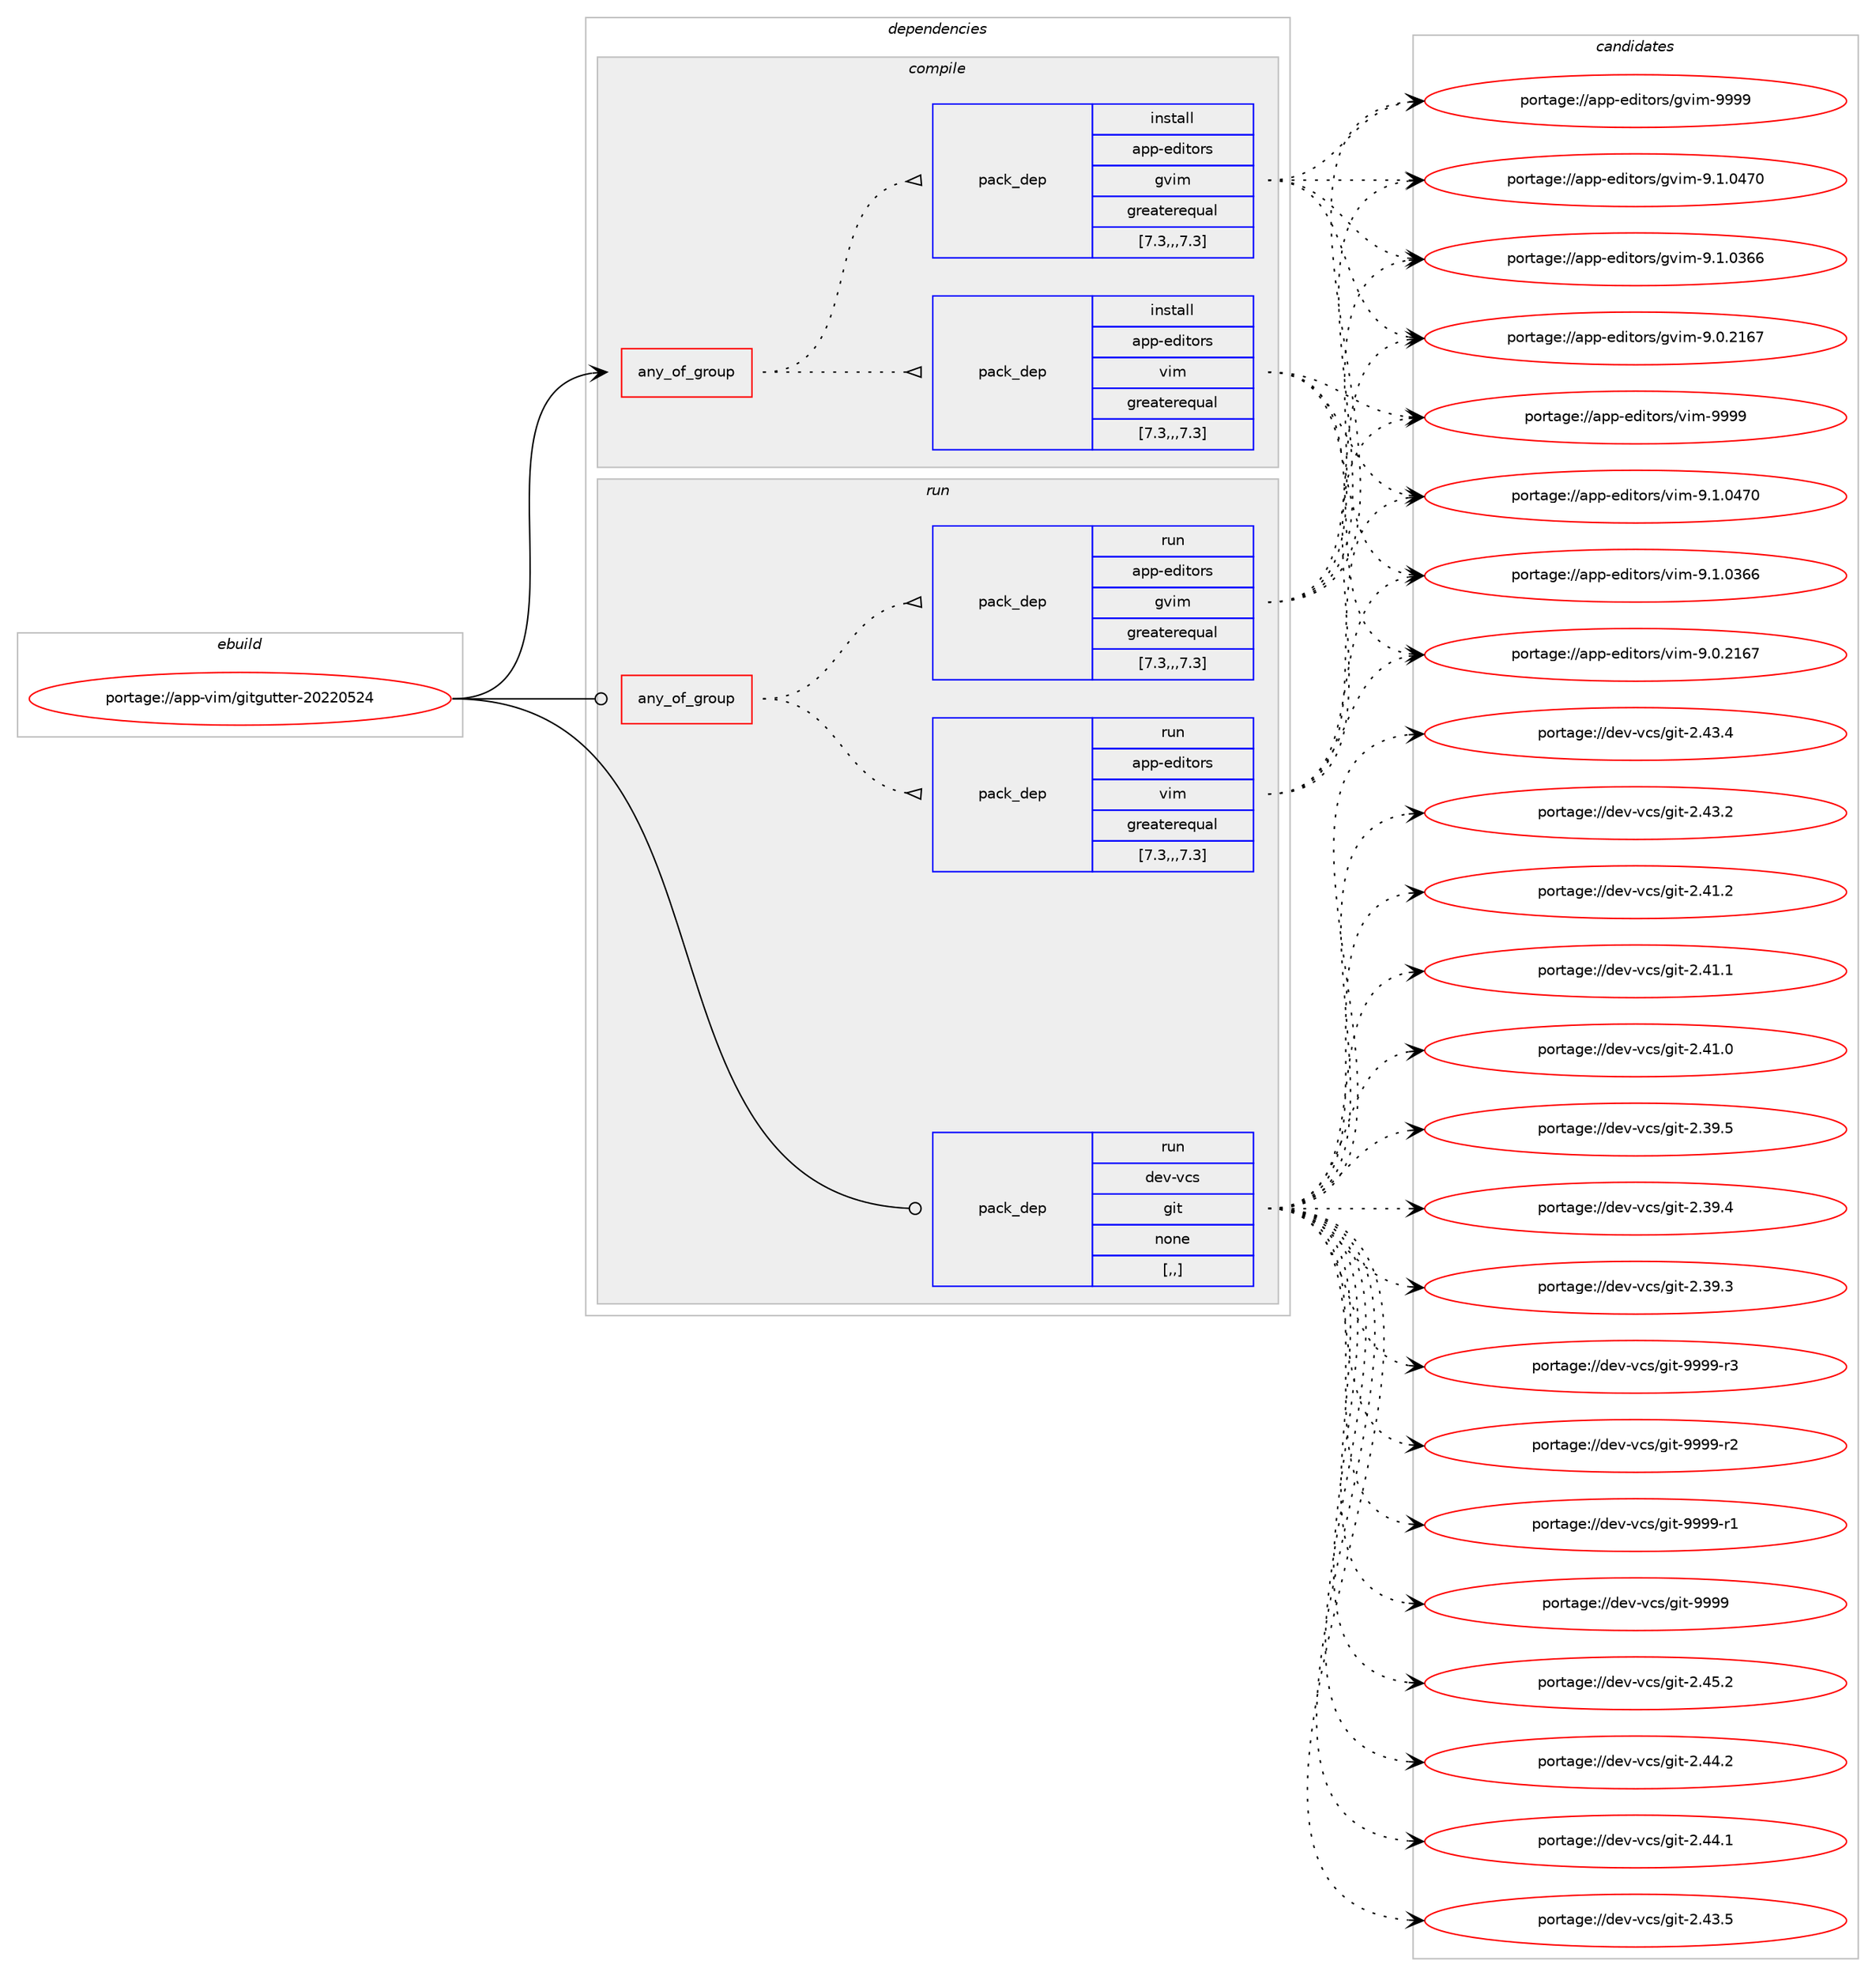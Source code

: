 digraph prolog {

# *************
# Graph options
# *************

newrank=true;
concentrate=true;
compound=true;
graph [rankdir=LR,fontname=Helvetica,fontsize=10,ranksep=1.5];#, ranksep=2.5, nodesep=0.2];
edge  [arrowhead=vee];
node  [fontname=Helvetica,fontsize=10];

# **********
# The ebuild
# **********

subgraph cluster_leftcol {
color=gray;
rank=same;
label=<<i>ebuild</i>>;
id [label="portage://app-vim/gitgutter-20220524", color=red, width=4, href="../app-vim/gitgutter-20220524.svg"];
}

# ****************
# The dependencies
# ****************

subgraph cluster_midcol {
color=gray;
label=<<i>dependencies</i>>;
subgraph cluster_compile {
fillcolor="#eeeeee";
style=filled;
label=<<i>compile</i>>;
subgraph any580 {
dependency61210 [label=<<TABLE BORDER="0" CELLBORDER="1" CELLSPACING="0" CELLPADDING="4"><TR><TD CELLPADDING="10">any_of_group</TD></TR></TABLE>>, shape=none, color=red];subgraph pack44271 {
dependency61211 [label=<<TABLE BORDER="0" CELLBORDER="1" CELLSPACING="0" CELLPADDING="4" WIDTH="220"><TR><TD ROWSPAN="6" CELLPADDING="30">pack_dep</TD></TR><TR><TD WIDTH="110">install</TD></TR><TR><TD>app-editors</TD></TR><TR><TD>vim</TD></TR><TR><TD>greaterequal</TD></TR><TR><TD>[7.3,,,7.3]</TD></TR></TABLE>>, shape=none, color=blue];
}
dependency61210:e -> dependency61211:w [weight=20,style="dotted",arrowhead="oinv"];
subgraph pack44272 {
dependency61212 [label=<<TABLE BORDER="0" CELLBORDER="1" CELLSPACING="0" CELLPADDING="4" WIDTH="220"><TR><TD ROWSPAN="6" CELLPADDING="30">pack_dep</TD></TR><TR><TD WIDTH="110">install</TD></TR><TR><TD>app-editors</TD></TR><TR><TD>gvim</TD></TR><TR><TD>greaterequal</TD></TR><TR><TD>[7.3,,,7.3]</TD></TR></TABLE>>, shape=none, color=blue];
}
dependency61210:e -> dependency61212:w [weight=20,style="dotted",arrowhead="oinv"];
}
id:e -> dependency61210:w [weight=20,style="solid",arrowhead="vee"];
}
subgraph cluster_compileandrun {
fillcolor="#eeeeee";
style=filled;
label=<<i>compile and run</i>>;
}
subgraph cluster_run {
fillcolor="#eeeeee";
style=filled;
label=<<i>run</i>>;
subgraph any581 {
dependency61213 [label=<<TABLE BORDER="0" CELLBORDER="1" CELLSPACING="0" CELLPADDING="4"><TR><TD CELLPADDING="10">any_of_group</TD></TR></TABLE>>, shape=none, color=red];subgraph pack44273 {
dependency61214 [label=<<TABLE BORDER="0" CELLBORDER="1" CELLSPACING="0" CELLPADDING="4" WIDTH="220"><TR><TD ROWSPAN="6" CELLPADDING="30">pack_dep</TD></TR><TR><TD WIDTH="110">run</TD></TR><TR><TD>app-editors</TD></TR><TR><TD>vim</TD></TR><TR><TD>greaterequal</TD></TR><TR><TD>[7.3,,,7.3]</TD></TR></TABLE>>, shape=none, color=blue];
}
dependency61213:e -> dependency61214:w [weight=20,style="dotted",arrowhead="oinv"];
subgraph pack44274 {
dependency61215 [label=<<TABLE BORDER="0" CELLBORDER="1" CELLSPACING="0" CELLPADDING="4" WIDTH="220"><TR><TD ROWSPAN="6" CELLPADDING="30">pack_dep</TD></TR><TR><TD WIDTH="110">run</TD></TR><TR><TD>app-editors</TD></TR><TR><TD>gvim</TD></TR><TR><TD>greaterequal</TD></TR><TR><TD>[7.3,,,7.3]</TD></TR></TABLE>>, shape=none, color=blue];
}
dependency61213:e -> dependency61215:w [weight=20,style="dotted",arrowhead="oinv"];
}
id:e -> dependency61213:w [weight=20,style="solid",arrowhead="odot"];
subgraph pack44275 {
dependency61216 [label=<<TABLE BORDER="0" CELLBORDER="1" CELLSPACING="0" CELLPADDING="4" WIDTH="220"><TR><TD ROWSPAN="6" CELLPADDING="30">pack_dep</TD></TR><TR><TD WIDTH="110">run</TD></TR><TR><TD>dev-vcs</TD></TR><TR><TD>git</TD></TR><TR><TD>none</TD></TR><TR><TD>[,,]</TD></TR></TABLE>>, shape=none, color=blue];
}
id:e -> dependency61216:w [weight=20,style="solid",arrowhead="odot"];
}
}

# **************
# The candidates
# **************

subgraph cluster_choices {
rank=same;
color=gray;
label=<<i>candidates</i>>;

subgraph choice44271 {
color=black;
nodesep=1;
choice9711211245101100105116111114115471181051094557575757 [label="portage://app-editors/vim-9999", color=red, width=4,href="../app-editors/vim-9999.svg"];
choice971121124510110010511611111411547118105109455746494648525548 [label="portage://app-editors/vim-9.1.0470", color=red, width=4,href="../app-editors/vim-9.1.0470.svg"];
choice971121124510110010511611111411547118105109455746494648515454 [label="portage://app-editors/vim-9.1.0366", color=red, width=4,href="../app-editors/vim-9.1.0366.svg"];
choice971121124510110010511611111411547118105109455746484650495455 [label="portage://app-editors/vim-9.0.2167", color=red, width=4,href="../app-editors/vim-9.0.2167.svg"];
dependency61211:e -> choice9711211245101100105116111114115471181051094557575757:w [style=dotted,weight="100"];
dependency61211:e -> choice971121124510110010511611111411547118105109455746494648525548:w [style=dotted,weight="100"];
dependency61211:e -> choice971121124510110010511611111411547118105109455746494648515454:w [style=dotted,weight="100"];
dependency61211:e -> choice971121124510110010511611111411547118105109455746484650495455:w [style=dotted,weight="100"];
}
subgraph choice44272 {
color=black;
nodesep=1;
choice9711211245101100105116111114115471031181051094557575757 [label="portage://app-editors/gvim-9999", color=red, width=4,href="../app-editors/gvim-9999.svg"];
choice971121124510110010511611111411547103118105109455746494648525548 [label="portage://app-editors/gvim-9.1.0470", color=red, width=4,href="../app-editors/gvim-9.1.0470.svg"];
choice971121124510110010511611111411547103118105109455746494648515454 [label="portage://app-editors/gvim-9.1.0366", color=red, width=4,href="../app-editors/gvim-9.1.0366.svg"];
choice971121124510110010511611111411547103118105109455746484650495455 [label="portage://app-editors/gvim-9.0.2167", color=red, width=4,href="../app-editors/gvim-9.0.2167.svg"];
dependency61212:e -> choice9711211245101100105116111114115471031181051094557575757:w [style=dotted,weight="100"];
dependency61212:e -> choice971121124510110010511611111411547103118105109455746494648525548:w [style=dotted,weight="100"];
dependency61212:e -> choice971121124510110010511611111411547103118105109455746494648515454:w [style=dotted,weight="100"];
dependency61212:e -> choice971121124510110010511611111411547103118105109455746484650495455:w [style=dotted,weight="100"];
}
subgraph choice44273 {
color=black;
nodesep=1;
choice9711211245101100105116111114115471181051094557575757 [label="portage://app-editors/vim-9999", color=red, width=4,href="../app-editors/vim-9999.svg"];
choice971121124510110010511611111411547118105109455746494648525548 [label="portage://app-editors/vim-9.1.0470", color=red, width=4,href="../app-editors/vim-9.1.0470.svg"];
choice971121124510110010511611111411547118105109455746494648515454 [label="portage://app-editors/vim-9.1.0366", color=red, width=4,href="../app-editors/vim-9.1.0366.svg"];
choice971121124510110010511611111411547118105109455746484650495455 [label="portage://app-editors/vim-9.0.2167", color=red, width=4,href="../app-editors/vim-9.0.2167.svg"];
dependency61214:e -> choice9711211245101100105116111114115471181051094557575757:w [style=dotted,weight="100"];
dependency61214:e -> choice971121124510110010511611111411547118105109455746494648525548:w [style=dotted,weight="100"];
dependency61214:e -> choice971121124510110010511611111411547118105109455746494648515454:w [style=dotted,weight="100"];
dependency61214:e -> choice971121124510110010511611111411547118105109455746484650495455:w [style=dotted,weight="100"];
}
subgraph choice44274 {
color=black;
nodesep=1;
choice9711211245101100105116111114115471031181051094557575757 [label="portage://app-editors/gvim-9999", color=red, width=4,href="../app-editors/gvim-9999.svg"];
choice971121124510110010511611111411547103118105109455746494648525548 [label="portage://app-editors/gvim-9.1.0470", color=red, width=4,href="../app-editors/gvim-9.1.0470.svg"];
choice971121124510110010511611111411547103118105109455746494648515454 [label="portage://app-editors/gvim-9.1.0366", color=red, width=4,href="../app-editors/gvim-9.1.0366.svg"];
choice971121124510110010511611111411547103118105109455746484650495455 [label="portage://app-editors/gvim-9.0.2167", color=red, width=4,href="../app-editors/gvim-9.0.2167.svg"];
dependency61215:e -> choice9711211245101100105116111114115471031181051094557575757:w [style=dotted,weight="100"];
dependency61215:e -> choice971121124510110010511611111411547103118105109455746494648525548:w [style=dotted,weight="100"];
dependency61215:e -> choice971121124510110010511611111411547103118105109455746494648515454:w [style=dotted,weight="100"];
dependency61215:e -> choice971121124510110010511611111411547103118105109455746484650495455:w [style=dotted,weight="100"];
}
subgraph choice44275 {
color=black;
nodesep=1;
choice10010111845118991154710310511645575757574511451 [label="portage://dev-vcs/git-9999-r3", color=red, width=4,href="../dev-vcs/git-9999-r3.svg"];
choice10010111845118991154710310511645575757574511450 [label="portage://dev-vcs/git-9999-r2", color=red, width=4,href="../dev-vcs/git-9999-r2.svg"];
choice10010111845118991154710310511645575757574511449 [label="portage://dev-vcs/git-9999-r1", color=red, width=4,href="../dev-vcs/git-9999-r1.svg"];
choice1001011184511899115471031051164557575757 [label="portage://dev-vcs/git-9999", color=red, width=4,href="../dev-vcs/git-9999.svg"];
choice10010111845118991154710310511645504652534650 [label="portage://dev-vcs/git-2.45.2", color=red, width=4,href="../dev-vcs/git-2.45.2.svg"];
choice10010111845118991154710310511645504652524650 [label="portage://dev-vcs/git-2.44.2", color=red, width=4,href="../dev-vcs/git-2.44.2.svg"];
choice10010111845118991154710310511645504652524649 [label="portage://dev-vcs/git-2.44.1", color=red, width=4,href="../dev-vcs/git-2.44.1.svg"];
choice10010111845118991154710310511645504652514653 [label="portage://dev-vcs/git-2.43.5", color=red, width=4,href="../dev-vcs/git-2.43.5.svg"];
choice10010111845118991154710310511645504652514652 [label="portage://dev-vcs/git-2.43.4", color=red, width=4,href="../dev-vcs/git-2.43.4.svg"];
choice10010111845118991154710310511645504652514650 [label="portage://dev-vcs/git-2.43.2", color=red, width=4,href="../dev-vcs/git-2.43.2.svg"];
choice10010111845118991154710310511645504652494650 [label="portage://dev-vcs/git-2.41.2", color=red, width=4,href="../dev-vcs/git-2.41.2.svg"];
choice10010111845118991154710310511645504652494649 [label="portage://dev-vcs/git-2.41.1", color=red, width=4,href="../dev-vcs/git-2.41.1.svg"];
choice10010111845118991154710310511645504652494648 [label="portage://dev-vcs/git-2.41.0", color=red, width=4,href="../dev-vcs/git-2.41.0.svg"];
choice10010111845118991154710310511645504651574653 [label="portage://dev-vcs/git-2.39.5", color=red, width=4,href="../dev-vcs/git-2.39.5.svg"];
choice10010111845118991154710310511645504651574652 [label="portage://dev-vcs/git-2.39.4", color=red, width=4,href="../dev-vcs/git-2.39.4.svg"];
choice10010111845118991154710310511645504651574651 [label="portage://dev-vcs/git-2.39.3", color=red, width=4,href="../dev-vcs/git-2.39.3.svg"];
dependency61216:e -> choice10010111845118991154710310511645575757574511451:w [style=dotted,weight="100"];
dependency61216:e -> choice10010111845118991154710310511645575757574511450:w [style=dotted,weight="100"];
dependency61216:e -> choice10010111845118991154710310511645575757574511449:w [style=dotted,weight="100"];
dependency61216:e -> choice1001011184511899115471031051164557575757:w [style=dotted,weight="100"];
dependency61216:e -> choice10010111845118991154710310511645504652534650:w [style=dotted,weight="100"];
dependency61216:e -> choice10010111845118991154710310511645504652524650:w [style=dotted,weight="100"];
dependency61216:e -> choice10010111845118991154710310511645504652524649:w [style=dotted,weight="100"];
dependency61216:e -> choice10010111845118991154710310511645504652514653:w [style=dotted,weight="100"];
dependency61216:e -> choice10010111845118991154710310511645504652514652:w [style=dotted,weight="100"];
dependency61216:e -> choice10010111845118991154710310511645504652514650:w [style=dotted,weight="100"];
dependency61216:e -> choice10010111845118991154710310511645504652494650:w [style=dotted,weight="100"];
dependency61216:e -> choice10010111845118991154710310511645504652494649:w [style=dotted,weight="100"];
dependency61216:e -> choice10010111845118991154710310511645504652494648:w [style=dotted,weight="100"];
dependency61216:e -> choice10010111845118991154710310511645504651574653:w [style=dotted,weight="100"];
dependency61216:e -> choice10010111845118991154710310511645504651574652:w [style=dotted,weight="100"];
dependency61216:e -> choice10010111845118991154710310511645504651574651:w [style=dotted,weight="100"];
}
}

}
